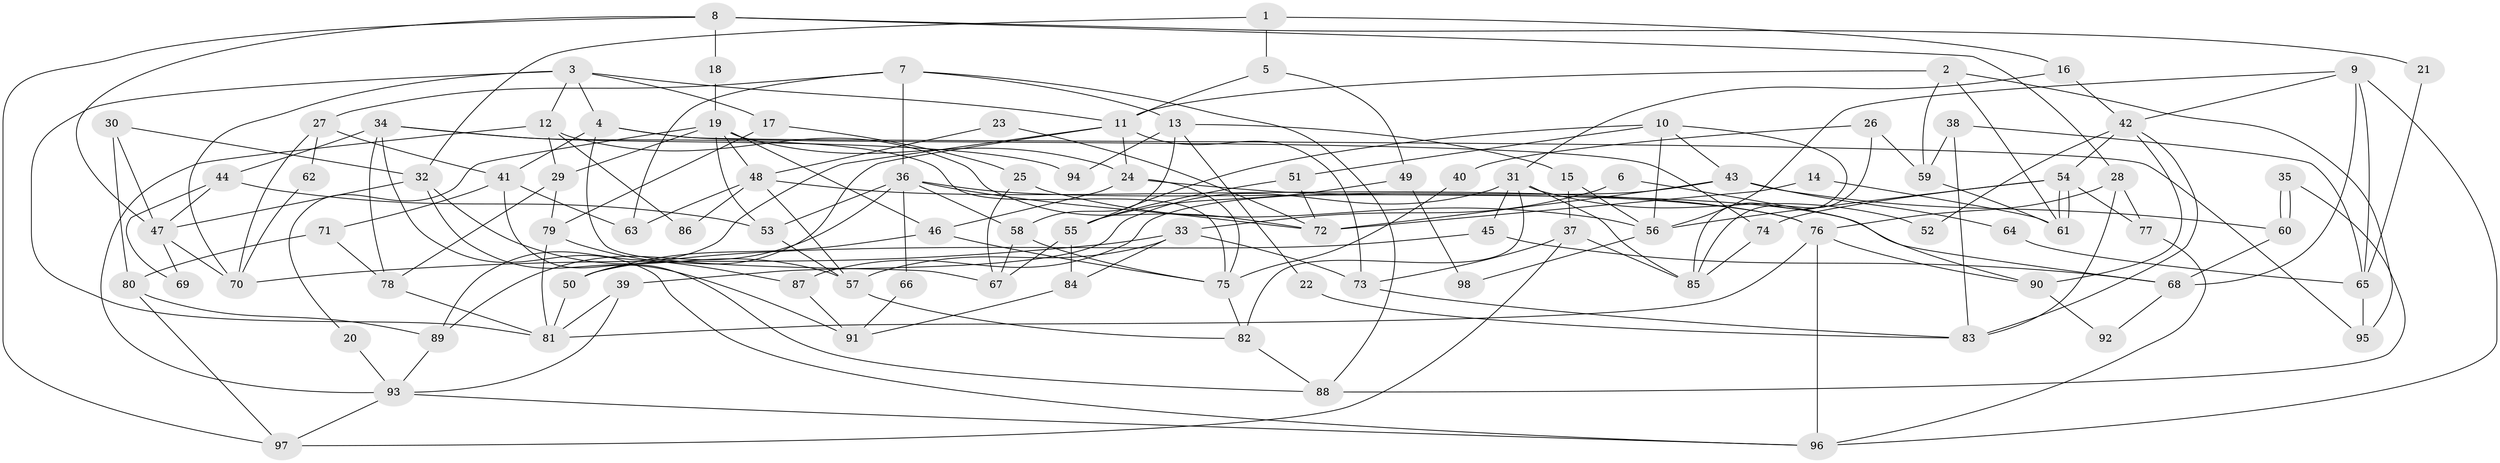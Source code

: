// coarse degree distribution, {3: 0.21875, 4: 0.1875, 8: 0.09375, 5: 0.234375, 9: 0.03125, 7: 0.09375, 2: 0.0625, 6: 0.0625, 11: 0.015625}
// Generated by graph-tools (version 1.1) at 2025/41/03/06/25 10:41:57]
// undirected, 98 vertices, 196 edges
graph export_dot {
graph [start="1"]
  node [color=gray90,style=filled];
  1;
  2;
  3;
  4;
  5;
  6;
  7;
  8;
  9;
  10;
  11;
  12;
  13;
  14;
  15;
  16;
  17;
  18;
  19;
  20;
  21;
  22;
  23;
  24;
  25;
  26;
  27;
  28;
  29;
  30;
  31;
  32;
  33;
  34;
  35;
  36;
  37;
  38;
  39;
  40;
  41;
  42;
  43;
  44;
  45;
  46;
  47;
  48;
  49;
  50;
  51;
  52;
  53;
  54;
  55;
  56;
  57;
  58;
  59;
  60;
  61;
  62;
  63;
  64;
  65;
  66;
  67;
  68;
  69;
  70;
  71;
  72;
  73;
  74;
  75;
  76;
  77;
  78;
  79;
  80;
  81;
  82;
  83;
  84;
  85;
  86;
  87;
  88;
  89;
  90;
  91;
  92;
  93;
  94;
  95;
  96;
  97;
  98;
  1 -- 32;
  1 -- 16;
  1 -- 5;
  2 -- 11;
  2 -- 95;
  2 -- 59;
  2 -- 61;
  3 -- 11;
  3 -- 12;
  3 -- 4;
  3 -- 17;
  3 -- 70;
  3 -- 81;
  4 -- 41;
  4 -- 67;
  4 -- 74;
  4 -- 95;
  5 -- 11;
  5 -- 49;
  6 -- 90;
  6 -- 33;
  7 -- 27;
  7 -- 88;
  7 -- 13;
  7 -- 36;
  7 -- 63;
  8 -- 28;
  8 -- 47;
  8 -- 18;
  8 -- 21;
  8 -- 97;
  9 -- 56;
  9 -- 96;
  9 -- 42;
  9 -- 65;
  9 -- 68;
  10 -- 43;
  10 -- 51;
  10 -- 55;
  10 -- 56;
  10 -- 85;
  11 -- 24;
  11 -- 50;
  11 -- 73;
  11 -- 89;
  12 -- 93;
  12 -- 29;
  12 -- 72;
  12 -- 86;
  13 -- 15;
  13 -- 22;
  13 -- 58;
  13 -- 94;
  14 -- 61;
  14 -- 72;
  15 -- 56;
  15 -- 37;
  16 -- 42;
  16 -- 31;
  17 -- 25;
  17 -- 79;
  18 -- 19;
  19 -- 24;
  19 -- 46;
  19 -- 20;
  19 -- 29;
  19 -- 48;
  19 -- 53;
  20 -- 93;
  21 -- 65;
  22 -- 83;
  23 -- 48;
  23 -- 72;
  24 -- 68;
  24 -- 75;
  24 -- 46;
  25 -- 67;
  25 -- 56;
  26 -- 59;
  26 -- 85;
  26 -- 40;
  27 -- 41;
  27 -- 70;
  27 -- 62;
  28 -- 76;
  28 -- 83;
  28 -- 77;
  29 -- 79;
  29 -- 78;
  30 -- 80;
  30 -- 47;
  30 -- 32;
  31 -- 85;
  31 -- 39;
  31 -- 45;
  31 -- 52;
  31 -- 82;
  32 -- 47;
  32 -- 57;
  32 -- 91;
  33 -- 57;
  33 -- 73;
  33 -- 70;
  33 -- 84;
  34 -- 78;
  34 -- 75;
  34 -- 44;
  34 -- 94;
  34 -- 96;
  35 -- 88;
  35 -- 60;
  35 -- 60;
  36 -- 58;
  36 -- 53;
  36 -- 66;
  36 -- 72;
  36 -- 76;
  36 -- 89;
  37 -- 97;
  37 -- 85;
  37 -- 73;
  38 -- 59;
  38 -- 83;
  38 -- 65;
  39 -- 81;
  39 -- 93;
  40 -- 75;
  41 -- 71;
  41 -- 63;
  41 -- 88;
  42 -- 54;
  42 -- 52;
  42 -- 83;
  42 -- 90;
  43 -- 87;
  43 -- 72;
  43 -- 60;
  43 -- 64;
  44 -- 53;
  44 -- 47;
  44 -- 69;
  45 -- 68;
  45 -- 50;
  46 -- 50;
  46 -- 75;
  47 -- 70;
  47 -- 69;
  48 -- 57;
  48 -- 63;
  48 -- 76;
  48 -- 86;
  49 -- 55;
  49 -- 98;
  50 -- 81;
  51 -- 72;
  51 -- 55;
  53 -- 57;
  54 -- 61;
  54 -- 61;
  54 -- 77;
  54 -- 56;
  54 -- 74;
  55 -- 67;
  55 -- 84;
  56 -- 98;
  57 -- 82;
  58 -- 75;
  58 -- 67;
  59 -- 61;
  60 -- 68;
  62 -- 70;
  64 -- 65;
  65 -- 95;
  66 -- 91;
  68 -- 92;
  71 -- 80;
  71 -- 78;
  73 -- 83;
  74 -- 85;
  75 -- 82;
  76 -- 81;
  76 -- 90;
  76 -- 96;
  77 -- 96;
  78 -- 81;
  79 -- 81;
  79 -- 87;
  80 -- 89;
  80 -- 97;
  82 -- 88;
  84 -- 91;
  87 -- 91;
  89 -- 93;
  90 -- 92;
  93 -- 96;
  93 -- 97;
}
